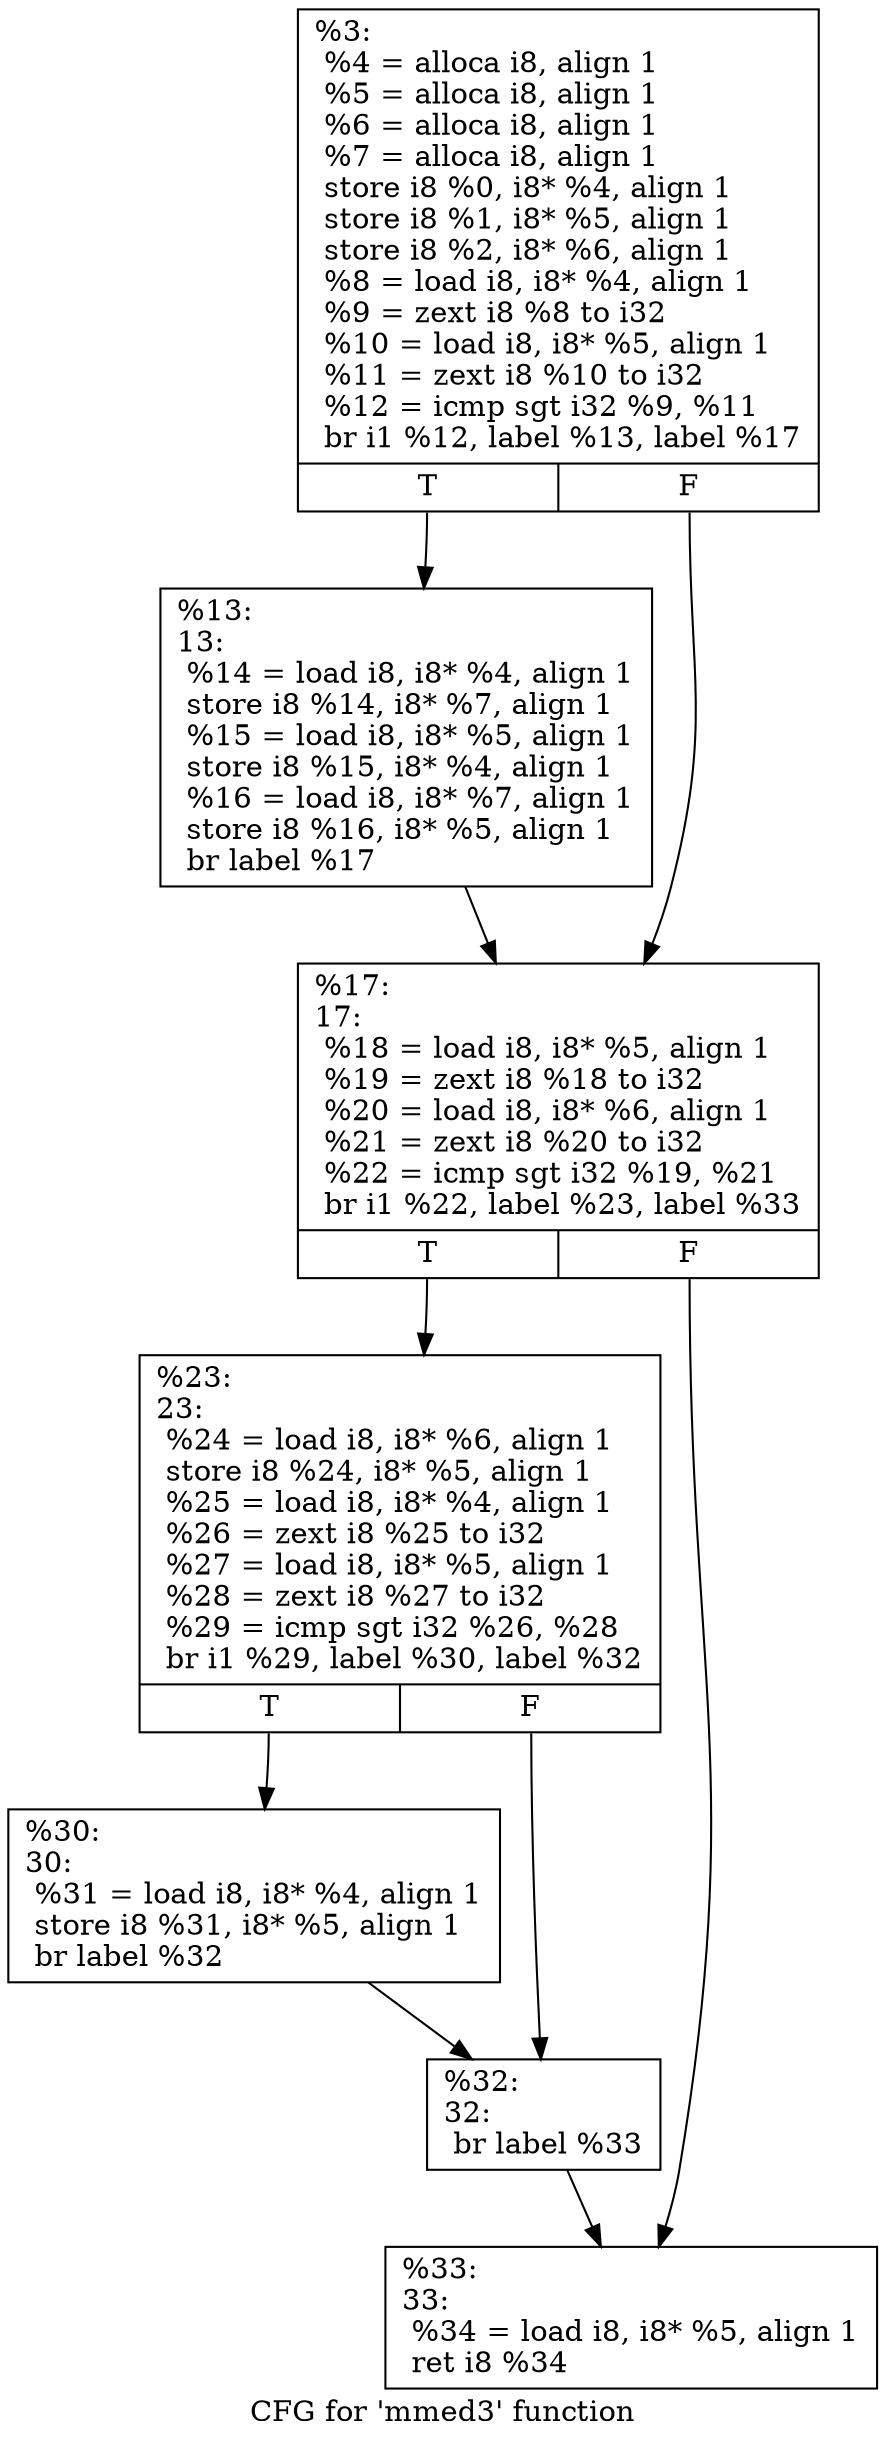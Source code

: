 digraph "CFG for 'mmed3' function" {
	label="CFG for 'mmed3' function";

	Node0xd2fa50 [shape=record,label="{%3:\l  %4 = alloca i8, align 1\l  %5 = alloca i8, align 1\l  %6 = alloca i8, align 1\l  %7 = alloca i8, align 1\l  store i8 %0, i8* %4, align 1\l  store i8 %1, i8* %5, align 1\l  store i8 %2, i8* %6, align 1\l  %8 = load i8, i8* %4, align 1\l  %9 = zext i8 %8 to i32\l  %10 = load i8, i8* %5, align 1\l  %11 = zext i8 %10 to i32\l  %12 = icmp sgt i32 %9, %11\l  br i1 %12, label %13, label %17\l|{<s0>T|<s1>F}}"];
	Node0xd2fa50:s0 -> Node0xd2faa0;
	Node0xd2fa50:s1 -> Node0xd30010;
	Node0xd2faa0 [shape=record,label="{%13:\l13:                                               \l  %14 = load i8, i8* %4, align 1\l  store i8 %14, i8* %7, align 1\l  %15 = load i8, i8* %5, align 1\l  store i8 %15, i8* %4, align 1\l  %16 = load i8, i8* %7, align 1\l  store i8 %16, i8* %5, align 1\l  br label %17\l}"];
	Node0xd2faa0 -> Node0xd30010;
	Node0xd30010 [shape=record,label="{%17:\l17:                                               \l  %18 = load i8, i8* %5, align 1\l  %19 = zext i8 %18 to i32\l  %20 = load i8, i8* %6, align 1\l  %21 = zext i8 %20 to i32\l  %22 = icmp sgt i32 %19, %21\l  br i1 %22, label %23, label %33\l|{<s0>T|<s1>F}}"];
	Node0xd30010:s0 -> Node0xd342a0;
	Node0xd30010:s1 -> Node0xd342f0;
	Node0xd342a0 [shape=record,label="{%23:\l23:                                               \l  %24 = load i8, i8* %6, align 1\l  store i8 %24, i8* %5, align 1\l  %25 = load i8, i8* %4, align 1\l  %26 = zext i8 %25 to i32\l  %27 = load i8, i8* %5, align 1\l  %28 = zext i8 %27 to i32\l  %29 = icmp sgt i32 %26, %28\l  br i1 %29, label %30, label %32\l|{<s0>T|<s1>F}}"];
	Node0xd342a0:s0 -> Node0xd34610;
	Node0xd342a0:s1 -> Node0xd34660;
	Node0xd34610 [shape=record,label="{%30:\l30:                                               \l  %31 = load i8, i8* %4, align 1\l  store i8 %31, i8* %5, align 1\l  br label %32\l}"];
	Node0xd34610 -> Node0xd34660;
	Node0xd34660 [shape=record,label="{%32:\l32:                                               \l  br label %33\l}"];
	Node0xd34660 -> Node0xd342f0;
	Node0xd342f0 [shape=record,label="{%33:\l33:                                               \l  %34 = load i8, i8* %5, align 1\l  ret i8 %34\l}"];
}
